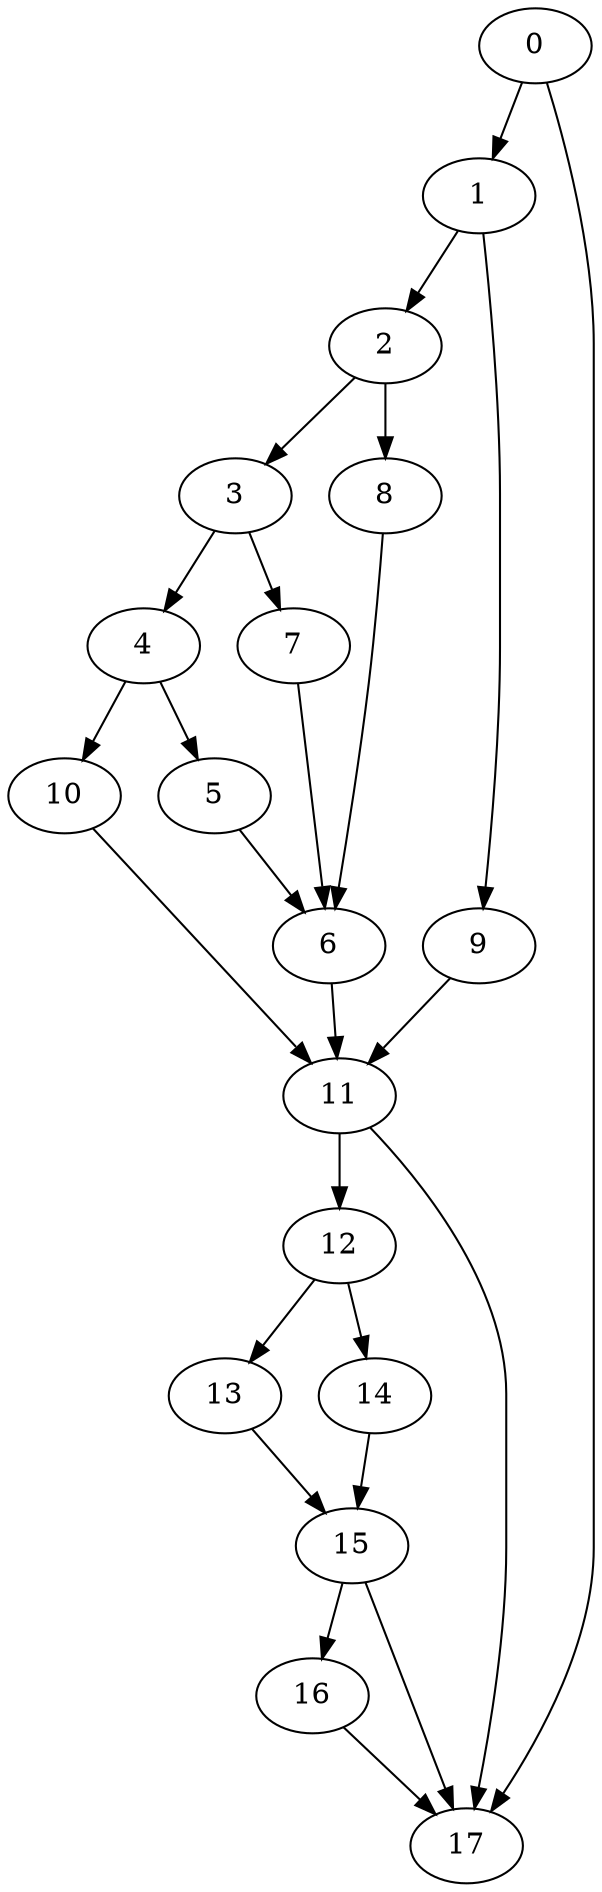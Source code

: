 digraph {
	0
	1
	2
	3
	4
	5
	6
	7
	8
	9
	10
	11
	12
	13
	14
	15
	16
	17
	4 -> 5
	15 -> 16
	0 -> 1
	2 -> 3
	3 -> 4
	2 -> 8
	4 -> 10
	6 -> 11
	9 -> 11
	10 -> 11
	1 -> 9
	11 -> 12
	12 -> 14
	0 -> 17
	11 -> 17
	15 -> 17
	16 -> 17
	1 -> 2
	5 -> 6
	7 -> 6
	8 -> 6
	3 -> 7
	12 -> 13
	14 -> 15
	13 -> 15
}

